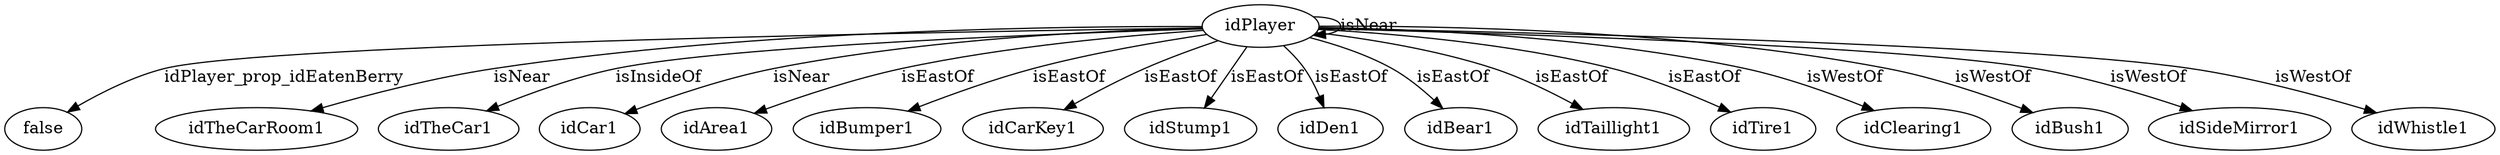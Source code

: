 digraph  {
idPlayer [node_type=entity_node];
false [node_type=property_node];
idTheCarRoom1 [node_type=entity_node];
idTheCar1 [node_type=entity_node];
idCar1 [node_type=entity_node];
idArea1 [node_type=entity_node];
idBumper1 [node_type=entity_node];
idCarKey1 [node_type=entity_node];
idStump1 [node_type=entity_node];
idDen1 [node_type=entity_node];
idBear1 [node_type=entity_node];
idTaillight1 [node_type=entity_node];
idTire1 [node_type=entity_node];
idClearing1 [node_type=entity_node];
idBush1 [node_type=entity_node];
idSideMirror1 [node_type=entity_node];
idWhistle1 [node_type=entity_node];
idPlayer -> false  [edge_type=property, label=idPlayer_prop_idEatenBerry];
idPlayer -> idTheCarRoom1  [edge_type=relationship, label=isNear];
idPlayer -> idTheCar1  [edge_type=relationship, label=isInsideOf];
idPlayer -> idPlayer  [edge_type=relationship, label=isNear];
idPlayer -> idCar1  [edge_type=relationship, label=isNear];
idPlayer -> idArea1  [edge_type=relationship, label=isEastOf];
idPlayer -> idBumper1  [edge_type=relationship, label=isEastOf];
idPlayer -> idCarKey1  [edge_type=relationship, label=isEastOf];
idPlayer -> idStump1  [edge_type=relationship, label=isEastOf];
idPlayer -> idDen1  [edge_type=relationship, label=isEastOf];
idPlayer -> idBear1  [edge_type=relationship, label=isEastOf];
idPlayer -> idTaillight1  [edge_type=relationship, label=isEastOf];
idPlayer -> idTire1  [edge_type=relationship, label=isEastOf];
idPlayer -> idClearing1  [edge_type=relationship, label=isWestOf];
idPlayer -> idBush1  [edge_type=relationship, label=isWestOf];
idPlayer -> idSideMirror1  [edge_type=relationship, label=isWestOf];
idPlayer -> idWhistle1  [edge_type=relationship, label=isWestOf];
}
